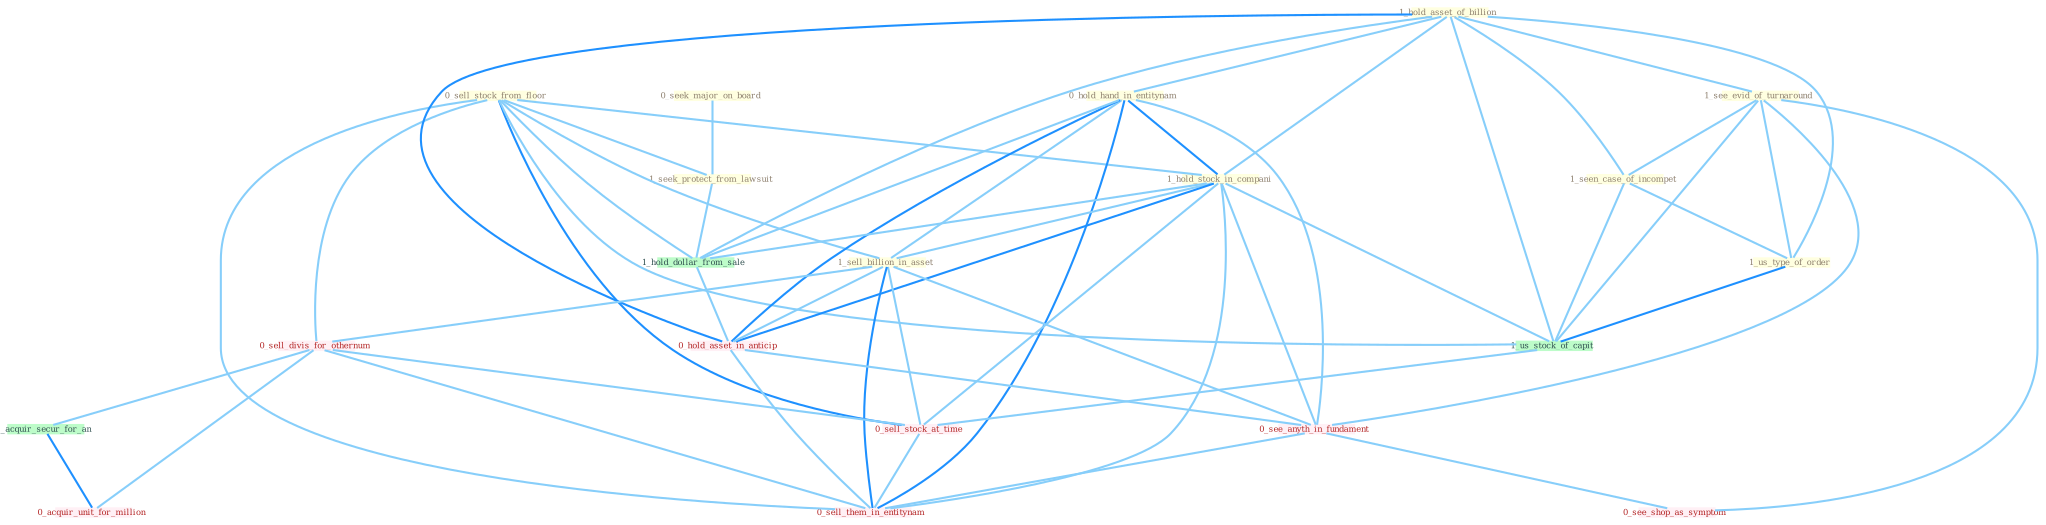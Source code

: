 Graph G{ 
    node
    [shape=polygon,style=filled,width=.5,height=.06,color="#BDFCC9",fixedsize=true,fontsize=4,
    fontcolor="#2f4f4f"];
    {node
    [color="#ffffe0", fontcolor="#8b7d6b"] "0_sell_stock_from_floor " "0_seek_major_on_board " "1_hold_asset_of_billion " "0_hold_hand_in_entitynam " "1_seek_protect_from_lawsuit " "1_hold_stock_in_compani " "1_sell_billion_in_asset " "1_see_evid_of_turnaround " "1_seen_case_of_incompet " "1_us_type_of_order "}
{node [color="#fff0f5", fontcolor="#b22222"] "0_sell_divis_for_othernum " "0_hold_asset_in_anticip " "0_sell_stock_at_time " "0_see_anyth_in_fundament " "0_acquir_unit_for_million " "0_see_shop_as_symptom " "0_sell_them_in_entitynam "}
edge [color="#B0E2FF"];

	"0_sell_stock_from_floor " -- "1_seek_protect_from_lawsuit " [w="1", color="#87cefa" ];
	"0_sell_stock_from_floor " -- "1_hold_stock_in_compani " [w="1", color="#87cefa" ];
	"0_sell_stock_from_floor " -- "1_sell_billion_in_asset " [w="1", color="#87cefa" ];
	"0_sell_stock_from_floor " -- "0_sell_divis_for_othernum " [w="1", color="#87cefa" ];
	"0_sell_stock_from_floor " -- "1_us_stock_of_capit " [w="1", color="#87cefa" ];
	"0_sell_stock_from_floor " -- "1_hold_dollar_from_sale " [w="1", color="#87cefa" ];
	"0_sell_stock_from_floor " -- "0_sell_stock_at_time " [w="2", color="#1e90ff" , len=0.8];
	"0_sell_stock_from_floor " -- "0_sell_them_in_entitynam " [w="1", color="#87cefa" ];
	"0_seek_major_on_board " -- "1_seek_protect_from_lawsuit " [w="1", color="#87cefa" ];
	"1_hold_asset_of_billion " -- "0_hold_hand_in_entitynam " [w="1", color="#87cefa" ];
	"1_hold_asset_of_billion " -- "1_hold_stock_in_compani " [w="1", color="#87cefa" ];
	"1_hold_asset_of_billion " -- "1_see_evid_of_turnaround " [w="1", color="#87cefa" ];
	"1_hold_asset_of_billion " -- "1_seen_case_of_incompet " [w="1", color="#87cefa" ];
	"1_hold_asset_of_billion " -- "1_us_type_of_order " [w="1", color="#87cefa" ];
	"1_hold_asset_of_billion " -- "1_us_stock_of_capit " [w="1", color="#87cefa" ];
	"1_hold_asset_of_billion " -- "1_hold_dollar_from_sale " [w="1", color="#87cefa" ];
	"1_hold_asset_of_billion " -- "0_hold_asset_in_anticip " [w="2", color="#1e90ff" , len=0.8];
	"0_hold_hand_in_entitynam " -- "1_hold_stock_in_compani " [w="2", color="#1e90ff" , len=0.8];
	"0_hold_hand_in_entitynam " -- "1_sell_billion_in_asset " [w="1", color="#87cefa" ];
	"0_hold_hand_in_entitynam " -- "1_hold_dollar_from_sale " [w="1", color="#87cefa" ];
	"0_hold_hand_in_entitynam " -- "0_hold_asset_in_anticip " [w="2", color="#1e90ff" , len=0.8];
	"0_hold_hand_in_entitynam " -- "0_see_anyth_in_fundament " [w="1", color="#87cefa" ];
	"0_hold_hand_in_entitynam " -- "0_sell_them_in_entitynam " [w="2", color="#1e90ff" , len=0.8];
	"1_seek_protect_from_lawsuit " -- "1_hold_dollar_from_sale " [w="1", color="#87cefa" ];
	"1_hold_stock_in_compani " -- "1_sell_billion_in_asset " [w="1", color="#87cefa" ];
	"1_hold_stock_in_compani " -- "1_us_stock_of_capit " [w="1", color="#87cefa" ];
	"1_hold_stock_in_compani " -- "1_hold_dollar_from_sale " [w="1", color="#87cefa" ];
	"1_hold_stock_in_compani " -- "0_hold_asset_in_anticip " [w="2", color="#1e90ff" , len=0.8];
	"1_hold_stock_in_compani " -- "0_sell_stock_at_time " [w="1", color="#87cefa" ];
	"1_hold_stock_in_compani " -- "0_see_anyth_in_fundament " [w="1", color="#87cefa" ];
	"1_hold_stock_in_compani " -- "0_sell_them_in_entitynam " [w="1", color="#87cefa" ];
	"1_sell_billion_in_asset " -- "0_sell_divis_for_othernum " [w="1", color="#87cefa" ];
	"1_sell_billion_in_asset " -- "0_hold_asset_in_anticip " [w="1", color="#87cefa" ];
	"1_sell_billion_in_asset " -- "0_sell_stock_at_time " [w="1", color="#87cefa" ];
	"1_sell_billion_in_asset " -- "0_see_anyth_in_fundament " [w="1", color="#87cefa" ];
	"1_sell_billion_in_asset " -- "0_sell_them_in_entitynam " [w="2", color="#1e90ff" , len=0.8];
	"1_see_evid_of_turnaround " -- "1_seen_case_of_incompet " [w="1", color="#87cefa" ];
	"1_see_evid_of_turnaround " -- "1_us_type_of_order " [w="1", color="#87cefa" ];
	"1_see_evid_of_turnaround " -- "1_us_stock_of_capit " [w="1", color="#87cefa" ];
	"1_see_evid_of_turnaround " -- "0_see_anyth_in_fundament " [w="1", color="#87cefa" ];
	"1_see_evid_of_turnaround " -- "0_see_shop_as_symptom " [w="1", color="#87cefa" ];
	"1_seen_case_of_incompet " -- "1_us_type_of_order " [w="1", color="#87cefa" ];
	"1_seen_case_of_incompet " -- "1_us_stock_of_capit " [w="1", color="#87cefa" ];
	"1_us_type_of_order " -- "1_us_stock_of_capit " [w="2", color="#1e90ff" , len=0.8];
	"0_sell_divis_for_othernum " -- "1_acquir_secur_for_an " [w="1", color="#87cefa" ];
	"0_sell_divis_for_othernum " -- "0_sell_stock_at_time " [w="1", color="#87cefa" ];
	"0_sell_divis_for_othernum " -- "0_acquir_unit_for_million " [w="1", color="#87cefa" ];
	"0_sell_divis_for_othernum " -- "0_sell_them_in_entitynam " [w="1", color="#87cefa" ];
	"1_acquir_secur_for_an " -- "0_acquir_unit_for_million " [w="2", color="#1e90ff" , len=0.8];
	"1_us_stock_of_capit " -- "0_sell_stock_at_time " [w="1", color="#87cefa" ];
	"1_hold_dollar_from_sale " -- "0_hold_asset_in_anticip " [w="1", color="#87cefa" ];
	"0_hold_asset_in_anticip " -- "0_see_anyth_in_fundament " [w="1", color="#87cefa" ];
	"0_hold_asset_in_anticip " -- "0_sell_them_in_entitynam " [w="1", color="#87cefa" ];
	"0_sell_stock_at_time " -- "0_sell_them_in_entitynam " [w="1", color="#87cefa" ];
	"0_see_anyth_in_fundament " -- "0_see_shop_as_symptom " [w="1", color="#87cefa" ];
	"0_see_anyth_in_fundament " -- "0_sell_them_in_entitynam " [w="1", color="#87cefa" ];
}